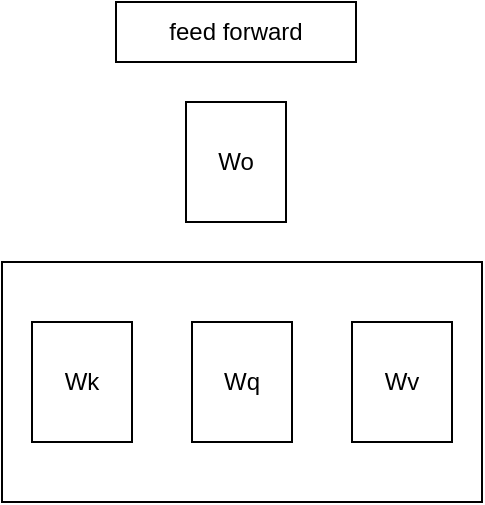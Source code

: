 <mxfile version="24.2.0" type="github">
  <diagram name="第 1 页" id="0eCbJpDnerH7YwCnIPwl">
    <mxGraphModel dx="732" dy="418" grid="1" gridSize="10" guides="1" tooltips="1" connect="1" arrows="1" fold="1" page="1" pageScale="1" pageWidth="300" pageHeight="400" math="0" shadow="0">
      <root>
        <mxCell id="0" />
        <mxCell id="1" parent="0" />
        <mxCell id="CjNhK9S8NAjM1fHf5la--4" value="" style="rounded=0;whiteSpace=wrap;html=1;" vertex="1" parent="1">
          <mxGeometry x="33" y="150" width="240" height="120" as="geometry" />
        </mxCell>
        <mxCell id="CjNhK9S8NAjM1fHf5la--1" value="Wk" style="rounded=0;whiteSpace=wrap;html=1;" vertex="1" parent="1">
          <mxGeometry x="48" y="180" width="50" height="60" as="geometry" />
        </mxCell>
        <mxCell id="CjNhK9S8NAjM1fHf5la--2" value="Wq" style="rounded=0;whiteSpace=wrap;html=1;" vertex="1" parent="1">
          <mxGeometry x="128" y="180" width="50" height="60" as="geometry" />
        </mxCell>
        <mxCell id="CjNhK9S8NAjM1fHf5la--3" value="Wv" style="rounded=0;whiteSpace=wrap;html=1;" vertex="1" parent="1">
          <mxGeometry x="208" y="180" width="50" height="60" as="geometry" />
        </mxCell>
        <mxCell id="CjNhK9S8NAjM1fHf5la--7" value="Wo" style="rounded=0;whiteSpace=wrap;html=1;" vertex="1" parent="1">
          <mxGeometry x="125" y="70" width="50" height="60" as="geometry" />
        </mxCell>
        <mxCell id="CjNhK9S8NAjM1fHf5la--8" value="feed forward" style="rounded=0;whiteSpace=wrap;html=1;" vertex="1" parent="1">
          <mxGeometry x="90" y="20" width="120" height="30" as="geometry" />
        </mxCell>
      </root>
    </mxGraphModel>
  </diagram>
</mxfile>
